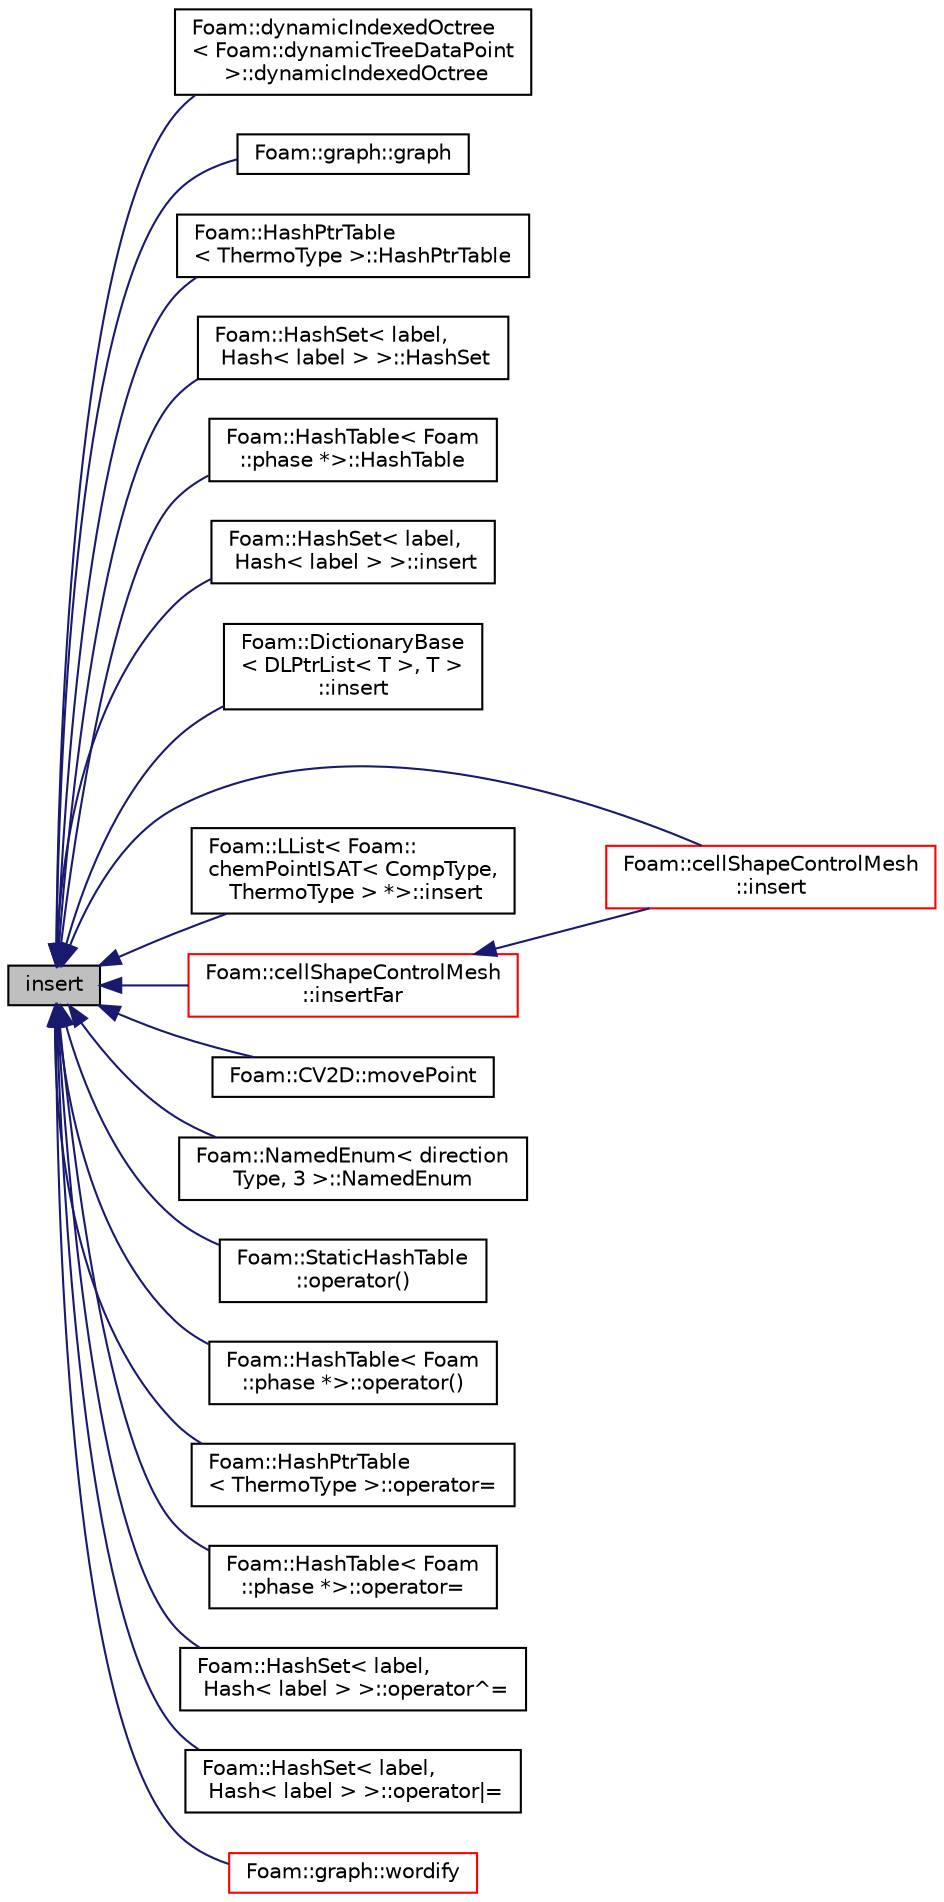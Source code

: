 digraph "insert"
{
  bgcolor="transparent";
  edge [fontname="Helvetica",fontsize="10",labelfontname="Helvetica",labelfontsize="10"];
  node [fontname="Helvetica",fontsize="10",shape=record];
  rankdir="LR";
  Node7 [label="insert",height=0.2,width=0.4,color="black", fillcolor="grey75", style="filled", fontcolor="black"];
  Node7 -> Node8 [dir="back",color="midnightblue",fontsize="10",style="solid",fontname="Helvetica"];
  Node8 [label="Foam::dynamicIndexedOctree\l\< Foam::dynamicTreeDataPoint\l \>::dynamicIndexedOctree",height=0.2,width=0.4,color="black",URL="$a26745.html#a96bec26ceb1bad23e678fd2f6b481415",tooltip="Construct from shapes. "];
  Node7 -> Node9 [dir="back",color="midnightblue",fontsize="10",style="solid",fontname="Helvetica"];
  Node9 [label="Foam::graph::graph",height=0.2,width=0.4,color="black",URL="$a27813.html#ac74a3d343eeab2028955e603c91baea3",tooltip="Construct from title, labels and y data for 1 curve. "];
  Node7 -> Node10 [dir="back",color="midnightblue",fontsize="10",style="solid",fontname="Helvetica"];
  Node10 [label="Foam::HashPtrTable\l\< ThermoType \>::HashPtrTable",height=0.2,width=0.4,color="black",URL="$a26825.html#a71912260acbcff0207da4843ca368c62",tooltip="Construct as copy. "];
  Node7 -> Node11 [dir="back",color="midnightblue",fontsize="10",style="solid",fontname="Helvetica"];
  Node11 [label="Foam::HashSet\< label,\l Hash\< label \> \>::HashSet",height=0.2,width=0.4,color="black",URL="$a26829.html#ae78102c55181e306c0e494002d972d90",tooltip="Construct from UList of Key. "];
  Node7 -> Node12 [dir="back",color="midnightblue",fontsize="10",style="solid",fontname="Helvetica"];
  Node12 [label="Foam::HashTable\< Foam\l::phase *\>::HashTable",height=0.2,width=0.4,color="black",URL="$a26841.html#ae83698bcb81dfd4906120001255dfa4d",tooltip="Construct as copy. "];
  Node7 -> Node13 [dir="back",color="midnightblue",fontsize="10",style="solid",fontname="Helvetica"];
  Node13 [label="Foam::HashSet\< label,\l Hash\< label \> \>::insert",height=0.2,width=0.4,color="black",URL="$a26829.html#a89cb7360e6afd396c01d7e8867cf88bd",tooltip="Insert keys from a UList of Key. "];
  Node7 -> Node14 [dir="back",color="midnightblue",fontsize="10",style="solid",fontname="Helvetica"];
  Node14 [label="Foam::DictionaryBase\l\< DLPtrList\< T \>, T \>\l::insert",height=0.2,width=0.4,color="black",URL="$a26805.html#a0e0f520a27f4811362e1ed5489ed1d81",tooltip="Add at head of dictionary. "];
  Node7 -> Node15 [dir="back",color="midnightblue",fontsize="10",style="solid",fontname="Helvetica"];
  Node15 [label="Foam::cellShapeControlMesh\l::insert",height=0.2,width=0.4,color="red",URL="$a32461.html#a85f0696dfb70d101b69404027b5f19f0"];
  Node7 -> Node17 [dir="back",color="midnightblue",fontsize="10",style="solid",fontname="Helvetica"];
  Node17 [label="Foam::LList\< Foam::\lchemPointISAT\< CompType,\l ThermoType \> *\>::insert",height=0.2,width=0.4,color="black",URL="$a26905.html#a1e9eb396714acd3d518366423cc5b5f6",tooltip="Add at head of list. "];
  Node7 -> Node18 [dir="back",color="midnightblue",fontsize="10",style="solid",fontname="Helvetica"];
  Node18 [label="Foam::cellShapeControlMesh\l::insertFar",height=0.2,width=0.4,color="red",URL="$a32461.html#a6a8ae578ffac1c0883a939a5f7ef68b8"];
  Node18 -> Node15 [dir="back",color="midnightblue",fontsize="10",style="solid",fontname="Helvetica"];
  Node7 -> Node19 [dir="back",color="midnightblue",fontsize="10",style="solid",fontname="Helvetica"];
  Node19 [label="Foam::CV2D::movePoint",height=0.2,width=0.4,color="black",URL="$a32677.html#a19494c196bd2de2da21a6a5b4734bb78"];
  Node7 -> Node20 [dir="back",color="midnightblue",fontsize="10",style="solid",fontname="Helvetica"];
  Node20 [label="Foam::NamedEnum\< direction\lType, 3 \>::NamedEnum",height=0.2,width=0.4,color="black",URL="$a27113.html#a479084a8f95659f7c8be9ec0607a8d70",tooltip="Construct from names. "];
  Node7 -> Node21 [dir="back",color="midnightblue",fontsize="10",style="solid",fontname="Helvetica"];
  Node21 [label="Foam::StaticHashTable\l::operator()",height=0.2,width=0.4,color="black",URL="$a26881.html#abcfbff171ffd5541461f311691f57a54",tooltip="Find and return an hashed entry, create it null if not present. "];
  Node7 -> Node22 [dir="back",color="midnightblue",fontsize="10",style="solid",fontname="Helvetica"];
  Node22 [label="Foam::HashTable\< Foam\l::phase *\>::operator()",height=0.2,width=0.4,color="black",URL="$a26841.html#abcfbff171ffd5541461f311691f57a54",tooltip="Find and return a hashedEntry, create it null if not present. "];
  Node7 -> Node23 [dir="back",color="midnightblue",fontsize="10",style="solid",fontname="Helvetica"];
  Node23 [label="Foam::HashPtrTable\l\< ThermoType \>::operator=",height=0.2,width=0.4,color="black",URL="$a26825.html#a383ded83d423d5283ebf6b5ce8257fac"];
  Node7 -> Node24 [dir="back",color="midnightblue",fontsize="10",style="solid",fontname="Helvetica"];
  Node24 [label="Foam::HashTable\< Foam\l::phase *\>::operator=",height=0.2,width=0.4,color="black",URL="$a26841.html#ab08fb00d67b7f3aeca707447df8580c5",tooltip="Assignment. "];
  Node7 -> Node25 [dir="back",color="midnightblue",fontsize="10",style="solid",fontname="Helvetica"];
  Node25 [label="Foam::HashSet\< label,\l Hash\< label \> \>::operator^=",height=0.2,width=0.4,color="black",URL="$a26829.html#a4fd03bcfb5feb558a4403a63a9c2c44d",tooltip="Only retain unique entries (xor) "];
  Node7 -> Node26 [dir="back",color="midnightblue",fontsize="10",style="solid",fontname="Helvetica"];
  Node26 [label="Foam::HashSet\< label,\l Hash\< label \> \>::operator\|=",height=0.2,width=0.4,color="black",URL="$a26829.html#aa1bc79c8911396b130ba2f9fb192b2e1",tooltip="Combine entries from HashSets. "];
  Node7 -> Node27 [dir="back",color="midnightblue",fontsize="10",style="solid",fontname="Helvetica"];
  Node27 [label="Foam::graph::wordify",height=0.2,width=0.4,color="red",URL="$a27813.html#abeed2c3341354e19b8bcf63c35e6b5b5",tooltip="Helper function to convert string name into appropriate word. "];
}
